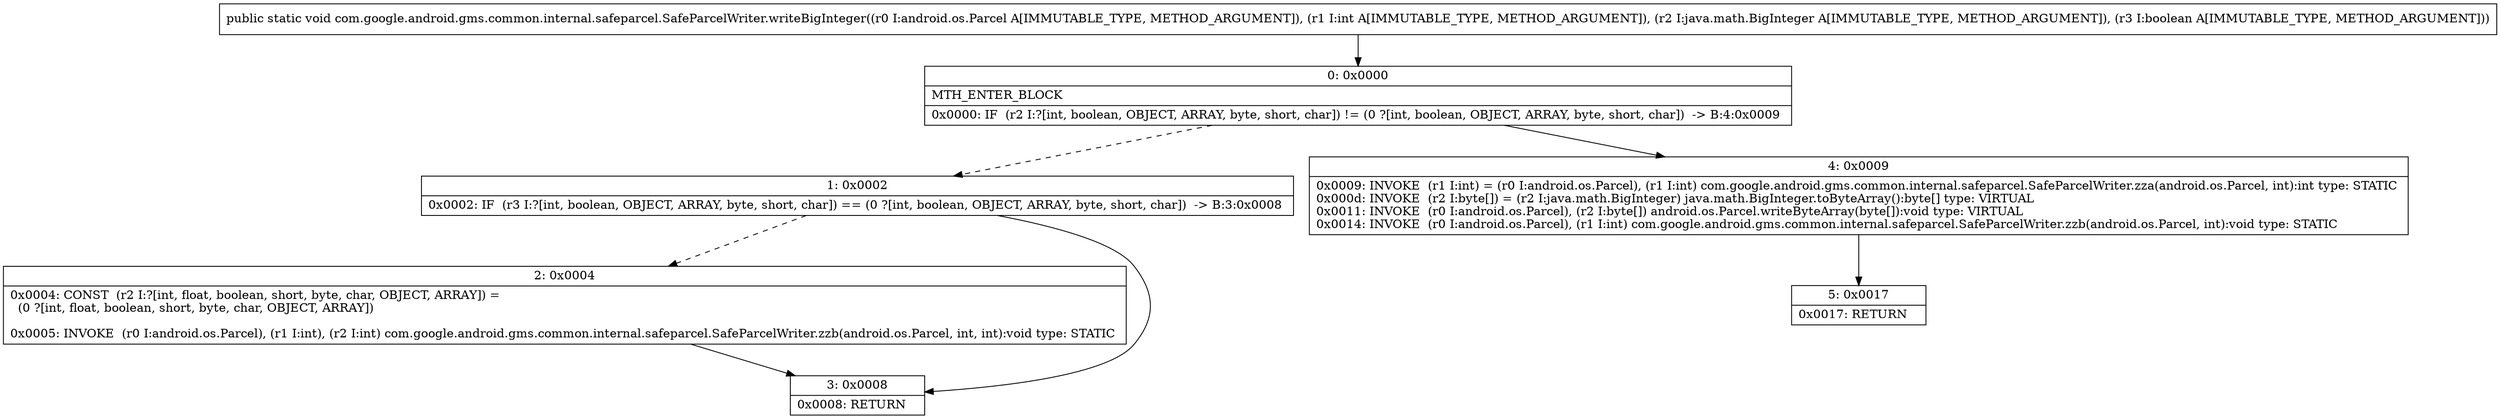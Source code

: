 digraph "CFG forcom.google.android.gms.common.internal.safeparcel.SafeParcelWriter.writeBigInteger(Landroid\/os\/Parcel;ILjava\/math\/BigInteger;Z)V" {
Node_0 [shape=record,label="{0\:\ 0x0000|MTH_ENTER_BLOCK\l|0x0000: IF  (r2 I:?[int, boolean, OBJECT, ARRAY, byte, short, char]) != (0 ?[int, boolean, OBJECT, ARRAY, byte, short, char])  \-\> B:4:0x0009 \l}"];
Node_1 [shape=record,label="{1\:\ 0x0002|0x0002: IF  (r3 I:?[int, boolean, OBJECT, ARRAY, byte, short, char]) == (0 ?[int, boolean, OBJECT, ARRAY, byte, short, char])  \-\> B:3:0x0008 \l}"];
Node_2 [shape=record,label="{2\:\ 0x0004|0x0004: CONST  (r2 I:?[int, float, boolean, short, byte, char, OBJECT, ARRAY]) = \l  (0 ?[int, float, boolean, short, byte, char, OBJECT, ARRAY])\l \l0x0005: INVOKE  (r0 I:android.os.Parcel), (r1 I:int), (r2 I:int) com.google.android.gms.common.internal.safeparcel.SafeParcelWriter.zzb(android.os.Parcel, int, int):void type: STATIC \l}"];
Node_3 [shape=record,label="{3\:\ 0x0008|0x0008: RETURN   \l}"];
Node_4 [shape=record,label="{4\:\ 0x0009|0x0009: INVOKE  (r1 I:int) = (r0 I:android.os.Parcel), (r1 I:int) com.google.android.gms.common.internal.safeparcel.SafeParcelWriter.zza(android.os.Parcel, int):int type: STATIC \l0x000d: INVOKE  (r2 I:byte[]) = (r2 I:java.math.BigInteger) java.math.BigInteger.toByteArray():byte[] type: VIRTUAL \l0x0011: INVOKE  (r0 I:android.os.Parcel), (r2 I:byte[]) android.os.Parcel.writeByteArray(byte[]):void type: VIRTUAL \l0x0014: INVOKE  (r0 I:android.os.Parcel), (r1 I:int) com.google.android.gms.common.internal.safeparcel.SafeParcelWriter.zzb(android.os.Parcel, int):void type: STATIC \l}"];
Node_5 [shape=record,label="{5\:\ 0x0017|0x0017: RETURN   \l}"];
MethodNode[shape=record,label="{public static void com.google.android.gms.common.internal.safeparcel.SafeParcelWriter.writeBigInteger((r0 I:android.os.Parcel A[IMMUTABLE_TYPE, METHOD_ARGUMENT]), (r1 I:int A[IMMUTABLE_TYPE, METHOD_ARGUMENT]), (r2 I:java.math.BigInteger A[IMMUTABLE_TYPE, METHOD_ARGUMENT]), (r3 I:boolean A[IMMUTABLE_TYPE, METHOD_ARGUMENT])) }"];
MethodNode -> Node_0;
Node_0 -> Node_1[style=dashed];
Node_0 -> Node_4;
Node_1 -> Node_2[style=dashed];
Node_1 -> Node_3;
Node_2 -> Node_3;
Node_4 -> Node_5;
}

